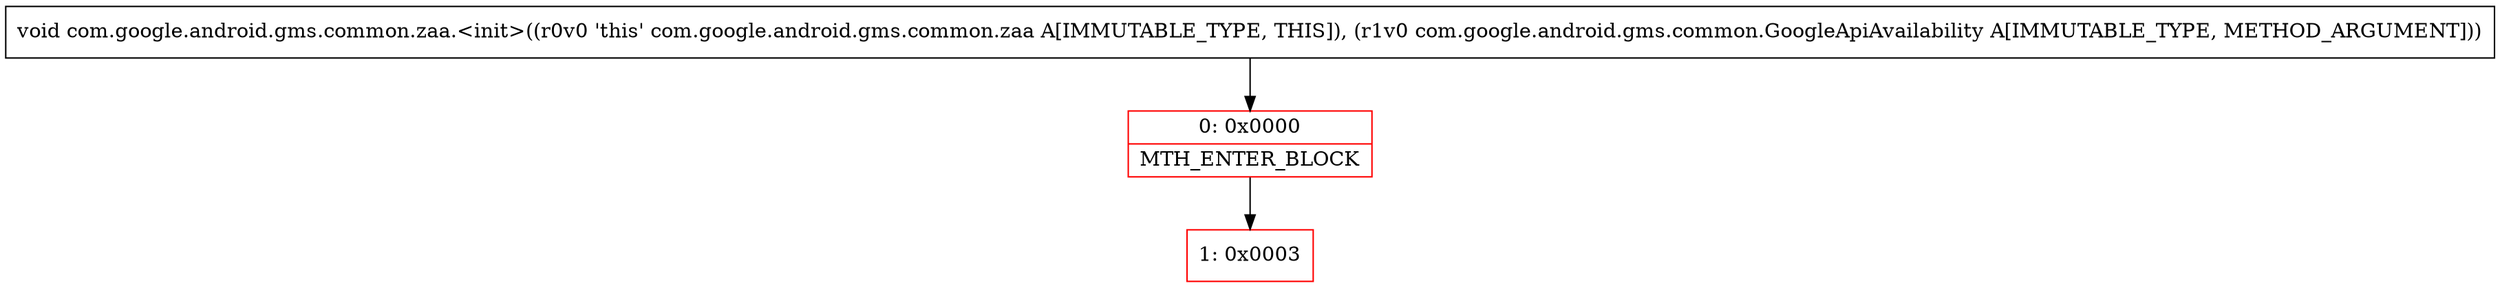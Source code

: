 digraph "CFG forcom.google.android.gms.common.zaa.\<init\>(Lcom\/google\/android\/gms\/common\/GoogleApiAvailability;)V" {
subgraph cluster_Region_1558758397 {
label = "R(0)";
node [shape=record,color=blue];
}
Node_0 [shape=record,color=red,label="{0\:\ 0x0000|MTH_ENTER_BLOCK\l}"];
Node_1 [shape=record,color=red,label="{1\:\ 0x0003}"];
MethodNode[shape=record,label="{void com.google.android.gms.common.zaa.\<init\>((r0v0 'this' com.google.android.gms.common.zaa A[IMMUTABLE_TYPE, THIS]), (r1v0 com.google.android.gms.common.GoogleApiAvailability A[IMMUTABLE_TYPE, METHOD_ARGUMENT])) }"];
MethodNode -> Node_0;
Node_0 -> Node_1;
}

